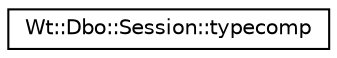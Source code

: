 digraph "Graphical Class Hierarchy"
{
 // LATEX_PDF_SIZE
  edge [fontname="Helvetica",fontsize="10",labelfontname="Helvetica",labelfontsize="10"];
  node [fontname="Helvetica",fontsize="10",shape=record];
  rankdir="LR";
  Node0 [label="Wt::Dbo::Session::typecomp",height=0.2,width=0.4,color="black", fillcolor="white", style="filled",URL="$structWt_1_1Dbo_1_1Session_1_1typecomp.html",tooltip=" "];
}
